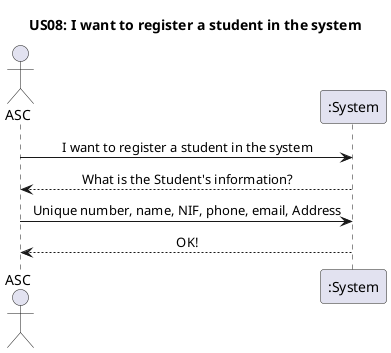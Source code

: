 @startuml
'https://plantuml.com/sequence-diagram

skinparam sequenceMessageAlign center

title US08: I want to register a student in the system
actor ASC
participant ":System" as System

ASC -> System: I want to register a student in the system
System --> ASC: What is the Student's information?
ASC -> System: Unique number, name, NIF, phone, email, Address
System --> ASC: OK!

@enduml
